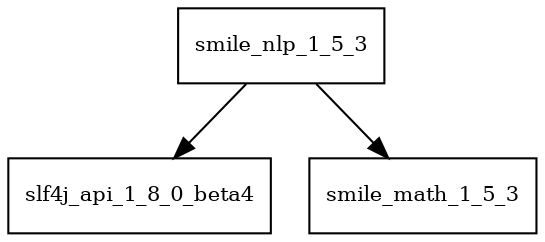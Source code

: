 digraph smile_nlp_1_5_3_dependencies {
  node [shape = box, fontsize=10.0];
  smile_nlp_1_5_3 -> slf4j_api_1_8_0_beta4;
  smile_nlp_1_5_3 -> smile_math_1_5_3;
}
